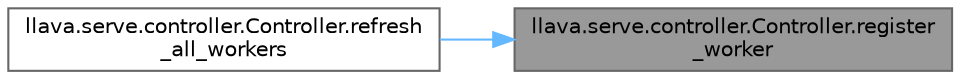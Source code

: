 digraph "llava.serve.controller.Controller.register_worker"
{
 // LATEX_PDF_SIZE
  bgcolor="transparent";
  edge [fontname=Helvetica,fontsize=10,labelfontname=Helvetica,labelfontsize=10];
  node [fontname=Helvetica,fontsize=10,shape=box,height=0.2,width=0.4];
  rankdir="RL";
  Node1 [id="Node000001",label="llava.serve.controller.Controller.register\l_worker",height=0.2,width=0.4,color="gray40", fillcolor="grey60", style="filled", fontcolor="black",tooltip=" "];
  Node1 -> Node2 [id="edge1_Node000001_Node000002",dir="back",color="steelblue1",style="solid",tooltip=" "];
  Node2 [id="Node000002",label="llava.serve.controller.Controller.refresh\l_all_workers",height=0.2,width=0.4,color="grey40", fillcolor="white", style="filled",URL="$classllava_1_1serve_1_1controller_1_1_controller.html#ad1b23f504a4c41c721abe029f539ba07",tooltip=" "];
}
